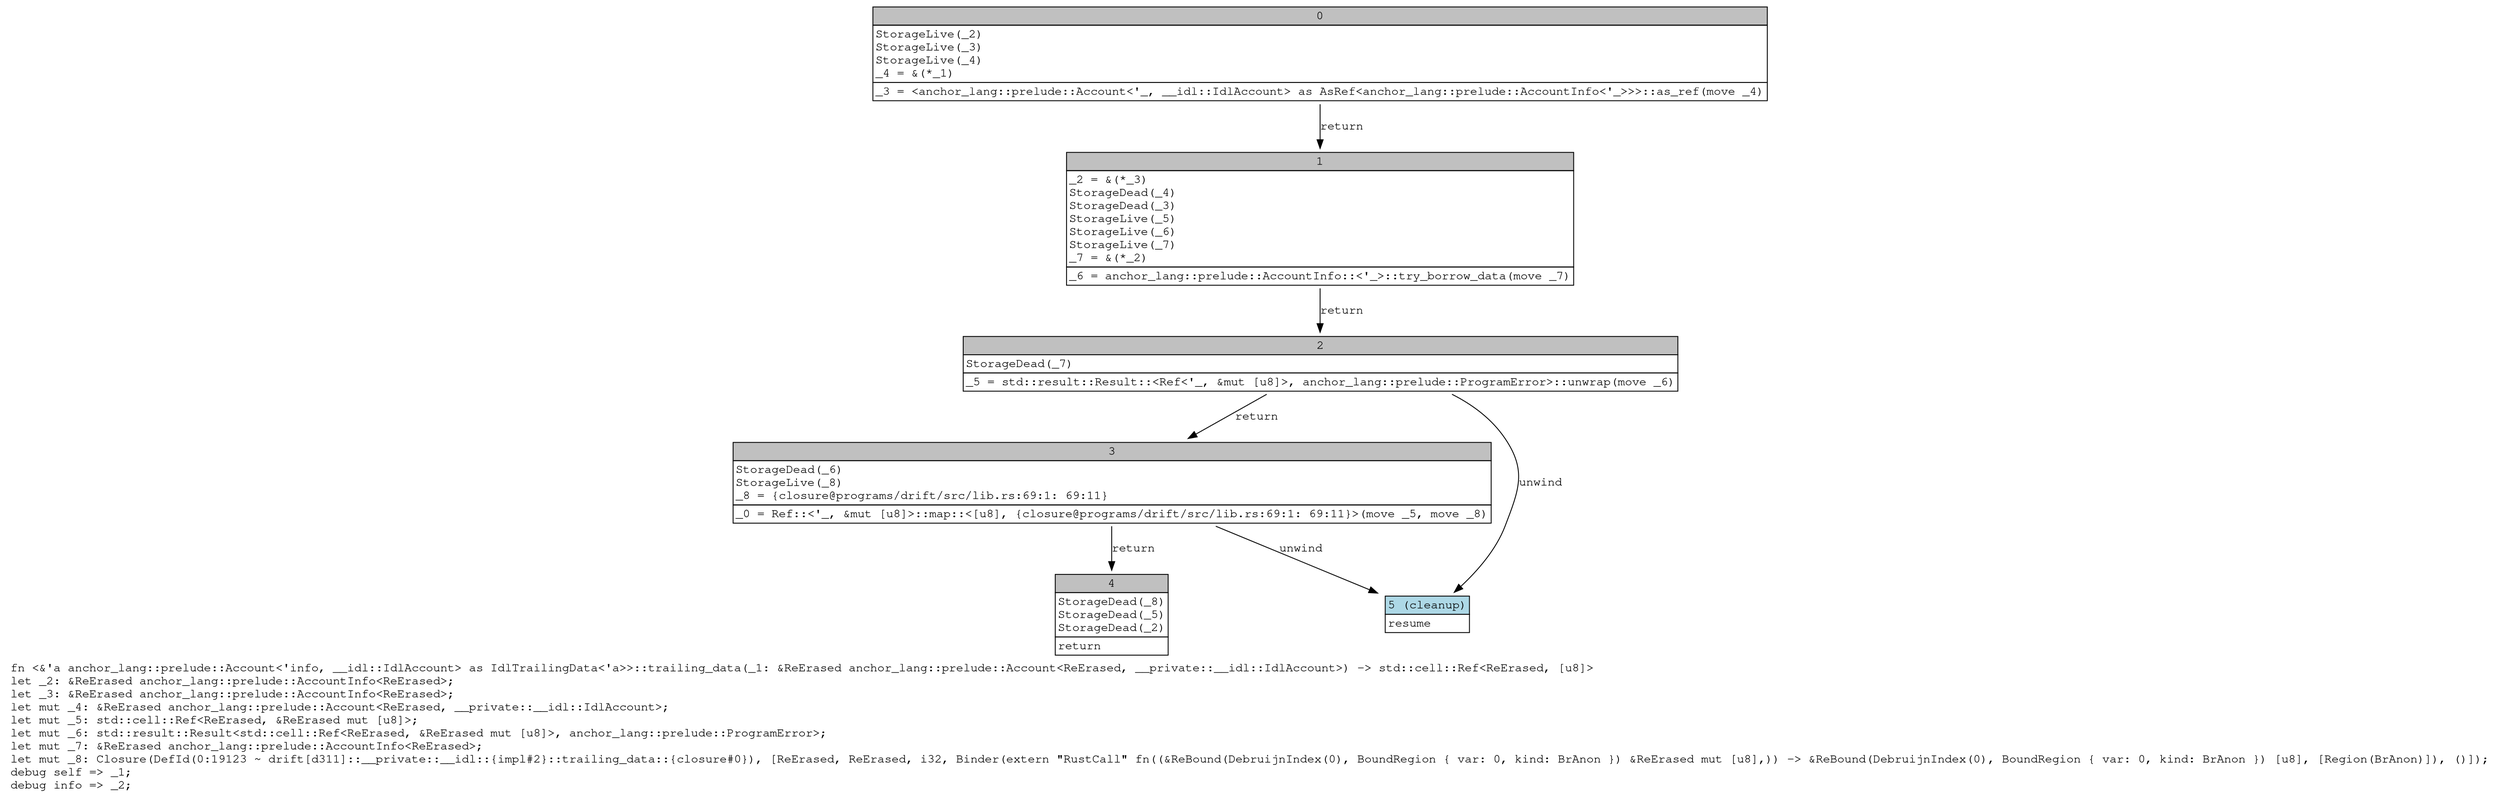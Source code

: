 digraph Mir_0_19122 {
    graph [fontname="Courier, monospace"];
    node [fontname="Courier, monospace"];
    edge [fontname="Courier, monospace"];
    label=<fn &lt;&amp;'a anchor_lang::prelude::Account&lt;'info, __idl::IdlAccount&gt; as IdlTrailingData&lt;'a&gt;&gt;::trailing_data(_1: &amp;ReErased anchor_lang::prelude::Account&lt;ReErased, __private::__idl::IdlAccount&gt;) -&gt; std::cell::Ref&lt;ReErased, [u8]&gt;<br align="left"/>let _2: &amp;ReErased anchor_lang::prelude::AccountInfo&lt;ReErased&gt;;<br align="left"/>let _3: &amp;ReErased anchor_lang::prelude::AccountInfo&lt;ReErased&gt;;<br align="left"/>let mut _4: &amp;ReErased anchor_lang::prelude::Account&lt;ReErased, __private::__idl::IdlAccount&gt;;<br align="left"/>let mut _5: std::cell::Ref&lt;ReErased, &amp;ReErased mut [u8]&gt;;<br align="left"/>let mut _6: std::result::Result&lt;std::cell::Ref&lt;ReErased, &amp;ReErased mut [u8]&gt;, anchor_lang::prelude::ProgramError&gt;;<br align="left"/>let mut _7: &amp;ReErased anchor_lang::prelude::AccountInfo&lt;ReErased&gt;;<br align="left"/>let mut _8: Closure(DefId(0:19123 ~ drift[d311]::__private::__idl::{impl#2}::trailing_data::{closure#0}), [ReErased, ReErased, i32, Binder(extern &quot;RustCall&quot; fn((&amp;ReBound(DebruijnIndex(0), BoundRegion { var: 0, kind: BrAnon }) &amp;ReErased mut [u8],)) -&gt; &amp;ReBound(DebruijnIndex(0), BoundRegion { var: 0, kind: BrAnon }) [u8], [Region(BrAnon)]), ()]);<br align="left"/>debug self =&gt; _1;<br align="left"/>debug info =&gt; _2;<br align="left"/>>;
    bb0__0_19122 [shape="none", label=<<table border="0" cellborder="1" cellspacing="0"><tr><td bgcolor="gray" align="center" colspan="1">0</td></tr><tr><td align="left" balign="left">StorageLive(_2)<br/>StorageLive(_3)<br/>StorageLive(_4)<br/>_4 = &amp;(*_1)<br/></td></tr><tr><td align="left">_3 = &lt;anchor_lang::prelude::Account&lt;'_, __idl::IdlAccount&gt; as AsRef&lt;anchor_lang::prelude::AccountInfo&lt;'_&gt;&gt;&gt;::as_ref(move _4)</td></tr></table>>];
    bb1__0_19122 [shape="none", label=<<table border="0" cellborder="1" cellspacing="0"><tr><td bgcolor="gray" align="center" colspan="1">1</td></tr><tr><td align="left" balign="left">_2 = &amp;(*_3)<br/>StorageDead(_4)<br/>StorageDead(_3)<br/>StorageLive(_5)<br/>StorageLive(_6)<br/>StorageLive(_7)<br/>_7 = &amp;(*_2)<br/></td></tr><tr><td align="left">_6 = anchor_lang::prelude::AccountInfo::&lt;'_&gt;::try_borrow_data(move _7)</td></tr></table>>];
    bb2__0_19122 [shape="none", label=<<table border="0" cellborder="1" cellspacing="0"><tr><td bgcolor="gray" align="center" colspan="1">2</td></tr><tr><td align="left" balign="left">StorageDead(_7)<br/></td></tr><tr><td align="left">_5 = std::result::Result::&lt;Ref&lt;'_, &amp;mut [u8]&gt;, anchor_lang::prelude::ProgramError&gt;::unwrap(move _6)</td></tr></table>>];
    bb3__0_19122 [shape="none", label=<<table border="0" cellborder="1" cellspacing="0"><tr><td bgcolor="gray" align="center" colspan="1">3</td></tr><tr><td align="left" balign="left">StorageDead(_6)<br/>StorageLive(_8)<br/>_8 = {closure@programs/drift/src/lib.rs:69:1: 69:11}<br/></td></tr><tr><td align="left">_0 = Ref::&lt;'_, &amp;mut [u8]&gt;::map::&lt;[u8], {closure@programs/drift/src/lib.rs:69:1: 69:11}&gt;(move _5, move _8)</td></tr></table>>];
    bb4__0_19122 [shape="none", label=<<table border="0" cellborder="1" cellspacing="0"><tr><td bgcolor="gray" align="center" colspan="1">4</td></tr><tr><td align="left" balign="left">StorageDead(_8)<br/>StorageDead(_5)<br/>StorageDead(_2)<br/></td></tr><tr><td align="left">return</td></tr></table>>];
    bb5__0_19122 [shape="none", label=<<table border="0" cellborder="1" cellspacing="0"><tr><td bgcolor="lightblue" align="center" colspan="1">5 (cleanup)</td></tr><tr><td align="left">resume</td></tr></table>>];
    bb0__0_19122 -> bb1__0_19122 [label="return"];
    bb1__0_19122 -> bb2__0_19122 [label="return"];
    bb2__0_19122 -> bb3__0_19122 [label="return"];
    bb2__0_19122 -> bb5__0_19122 [label="unwind"];
    bb3__0_19122 -> bb4__0_19122 [label="return"];
    bb3__0_19122 -> bb5__0_19122 [label="unwind"];
}
